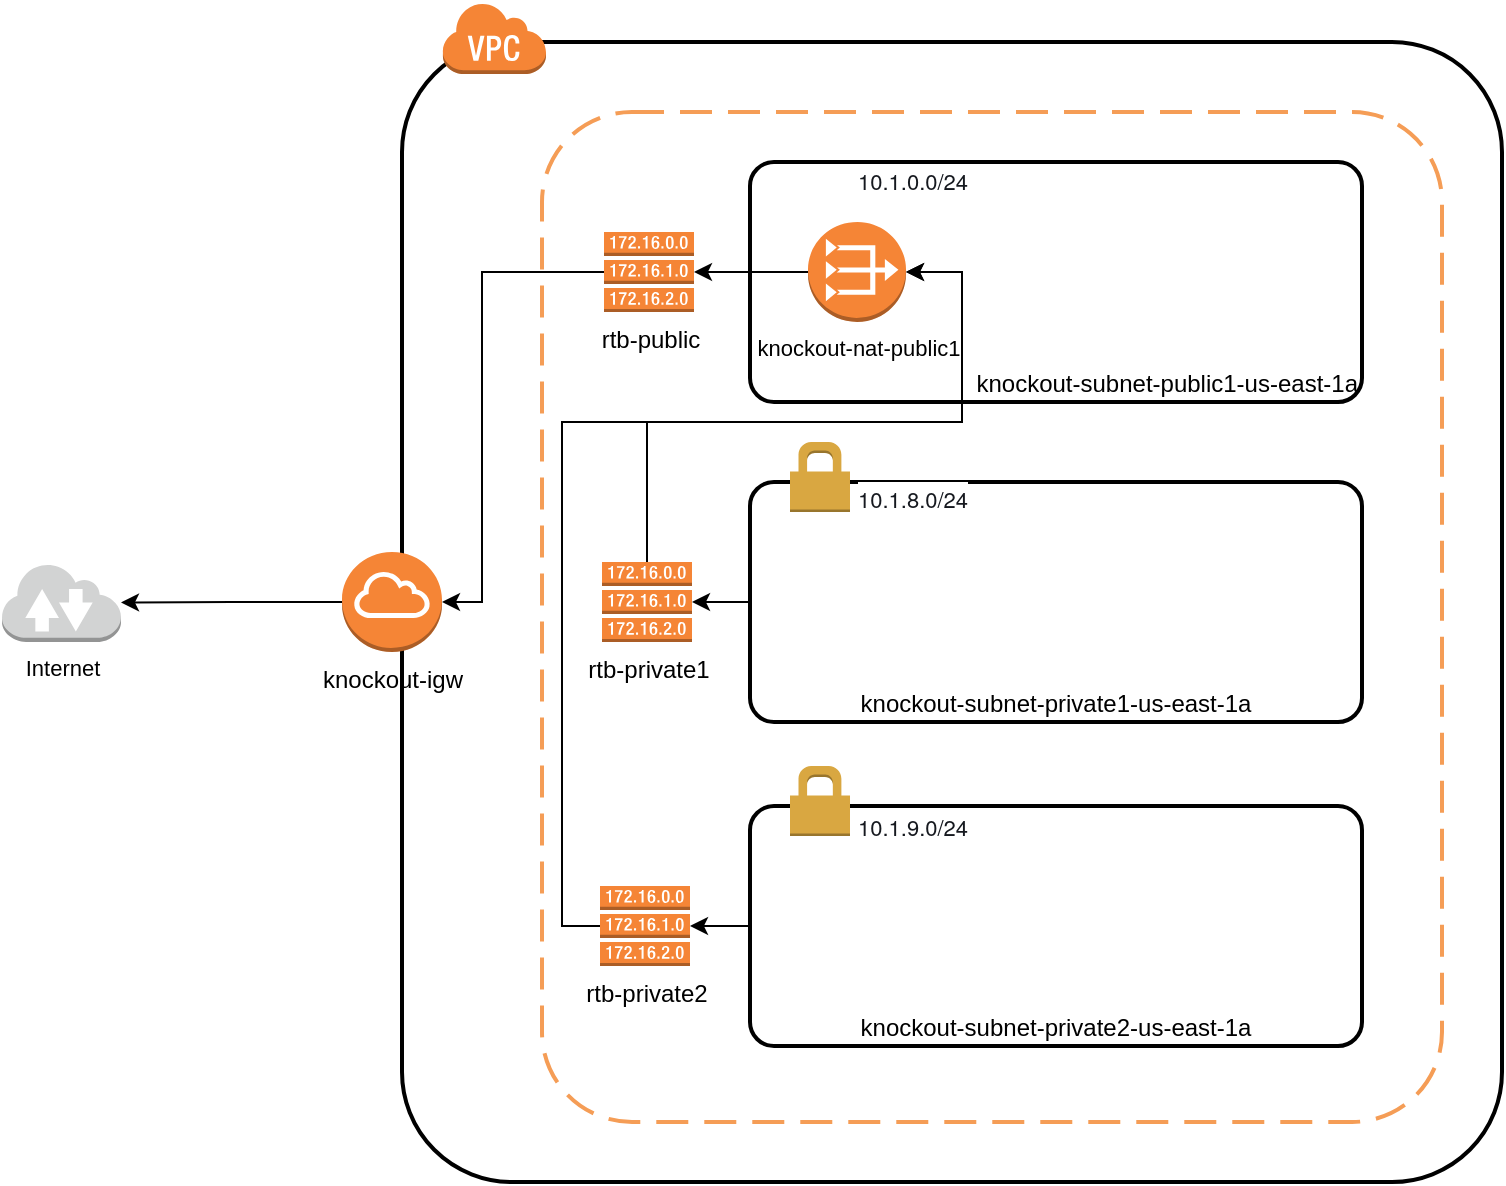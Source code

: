 <mxfile version="20.0.4" type="github">
  <diagram id="C6lLSABtp-0d-aHHRktV" name="Page-1">
    <mxGraphModel dx="1644" dy="515" grid="1" gridSize="10" guides="1" tooltips="1" connect="1" arrows="1" fold="1" page="1" pageScale="1" pageWidth="827" pageHeight="1169" math="0" shadow="0">
      <root>
        <mxCell id="0" />
        <mxCell id="1" parent="0" />
        <mxCell id="lQkfMoKmeb9Hs0Kme1Yj-1" value="" style="rounded=1;arcSize=10;dashed=0;fillColor=none;gradientColor=none;strokeWidth=2;" vertex="1" parent="1">
          <mxGeometry x="50" y="40" width="550" height="570" as="geometry" />
        </mxCell>
        <mxCell id="lQkfMoKmeb9Hs0Kme1Yj-2" value="" style="dashed=0;html=1;shape=mxgraph.aws3.virtual_private_cloud;fillColor=#F58536;gradientColor=none;dashed=0;" vertex="1" parent="1">
          <mxGeometry x="70" y="20" width="52" height="36" as="geometry" />
        </mxCell>
        <mxCell id="lQkfMoKmeb9Hs0Kme1Yj-4" value="" style="rounded=1;arcSize=10;dashed=1;strokeColor=#F59D56;fillColor=none;gradientColor=none;dashPattern=8 4;strokeWidth=2;verticalAlign=top;" vertex="1" parent="1">
          <mxGeometry x="120" y="75" width="450" height="505" as="geometry" />
        </mxCell>
        <mxCell id="lQkfMoKmeb9Hs0Kme1Yj-6" value="knockout-subnet-public1-us-east-1a" style="rounded=1;arcSize=10;dashed=0;fillColor=none;gradientColor=none;strokeWidth=2;verticalAlign=bottom;align=right;" vertex="1" parent="1">
          <mxGeometry x="224" y="100" width="306" height="120" as="geometry" />
        </mxCell>
        <mxCell id="lQkfMoKmeb9Hs0Kme1Yj-42" style="edgeStyle=orthogonalEdgeStyle;rounded=0;orthogonalLoop=1;jettySize=auto;html=1;entryX=1;entryY=0.5;entryDx=0;entryDy=0;entryPerimeter=0;fontSize=11;" edge="1" parent="1" source="lQkfMoKmeb9Hs0Kme1Yj-8" target="lQkfMoKmeb9Hs0Kme1Yj-20">
          <mxGeometry relative="1" as="geometry" />
        </mxCell>
        <mxCell id="lQkfMoKmeb9Hs0Kme1Yj-8" value="knockout-subnet-private1-us-east-1a" style="rounded=1;arcSize=10;dashed=0;fillColor=none;gradientColor=none;strokeWidth=2;verticalAlign=bottom;align=center;" vertex="1" parent="1">
          <mxGeometry x="224" y="260" width="306" height="120" as="geometry" />
        </mxCell>
        <mxCell id="lQkfMoKmeb9Hs0Kme1Yj-9" value="" style="dashed=0;html=1;shape=mxgraph.aws3.permissions;fillColor=#D9A741;gradientColor=none;dashed=0;" vertex="1" parent="1">
          <mxGeometry x="244" y="240" width="30" height="35" as="geometry" />
        </mxCell>
        <mxCell id="lQkfMoKmeb9Hs0Kme1Yj-43" style="edgeStyle=orthogonalEdgeStyle;rounded=0;orthogonalLoop=1;jettySize=auto;html=1;entryX=1;entryY=0.5;entryDx=0;entryDy=0;entryPerimeter=0;fontSize=11;" edge="1" parent="1" source="lQkfMoKmeb9Hs0Kme1Yj-10" target="lQkfMoKmeb9Hs0Kme1Yj-18">
          <mxGeometry relative="1" as="geometry" />
        </mxCell>
        <mxCell id="lQkfMoKmeb9Hs0Kme1Yj-10" value="knockout-subnet-private2-us-east-1a" style="rounded=1;arcSize=10;dashed=0;fillColor=none;gradientColor=none;strokeWidth=2;verticalAlign=bottom;align=center;" vertex="1" parent="1">
          <mxGeometry x="224" y="422" width="306" height="120" as="geometry" />
        </mxCell>
        <mxCell id="lQkfMoKmeb9Hs0Kme1Yj-11" value="" style="dashed=0;html=1;shape=mxgraph.aws3.permissions;fillColor=#D9A741;gradientColor=none;dashed=0;" vertex="1" parent="1">
          <mxGeometry x="244" y="402" width="30" height="35" as="geometry" />
        </mxCell>
        <mxCell id="lQkfMoKmeb9Hs0Kme1Yj-40" style="edgeStyle=orthogonalEdgeStyle;rounded=0;orthogonalLoop=1;jettySize=auto;html=1;fontSize=11;" edge="1" parent="1" source="lQkfMoKmeb9Hs0Kme1Yj-17" target="lQkfMoKmeb9Hs0Kme1Yj-35">
          <mxGeometry relative="1" as="geometry" />
        </mxCell>
        <mxCell id="lQkfMoKmeb9Hs0Kme1Yj-17" value="knockout-igw" style="outlineConnect=0;dashed=0;verticalLabelPosition=bottom;verticalAlign=top;align=center;html=1;shape=mxgraph.aws3.internet_gateway;fillColor=#F58536;gradientColor=none;" vertex="1" parent="1">
          <mxGeometry x="20" y="295" width="50" height="50" as="geometry" />
        </mxCell>
        <mxCell id="lQkfMoKmeb9Hs0Kme1Yj-45" style="edgeStyle=orthogonalEdgeStyle;rounded=0;orthogonalLoop=1;jettySize=auto;html=1;entryX=1;entryY=0.5;entryDx=0;entryDy=0;entryPerimeter=0;fontSize=11;" edge="1" parent="1" source="lQkfMoKmeb9Hs0Kme1Yj-18" target="lQkfMoKmeb9Hs0Kme1Yj-31">
          <mxGeometry relative="1" as="geometry">
            <Array as="points">
              <mxPoint x="130" y="482" />
              <mxPoint x="130" y="230" />
              <mxPoint x="330" y="230" />
              <mxPoint x="330" y="155" />
            </Array>
          </mxGeometry>
        </mxCell>
        <mxCell id="lQkfMoKmeb9Hs0Kme1Yj-18" value="rtb-private2" style="outlineConnect=0;dashed=0;verticalLabelPosition=bottom;verticalAlign=top;align=center;html=1;shape=mxgraph.aws3.route_table;fillColor=#F58536;gradientColor=none;" vertex="1" parent="1">
          <mxGeometry x="149" y="462" width="45" height="40" as="geometry" />
        </mxCell>
        <mxCell id="lQkfMoKmeb9Hs0Kme1Yj-41" style="edgeStyle=orthogonalEdgeStyle;rounded=0;orthogonalLoop=1;jettySize=auto;html=1;entryX=1;entryY=0.5;entryDx=0;entryDy=0;entryPerimeter=0;fontSize=11;" edge="1" parent="1" source="lQkfMoKmeb9Hs0Kme1Yj-20" target="lQkfMoKmeb9Hs0Kme1Yj-31">
          <mxGeometry relative="1" as="geometry">
            <Array as="points">
              <mxPoint x="173" y="230" />
              <mxPoint x="330" y="230" />
              <mxPoint x="330" y="155" />
            </Array>
          </mxGeometry>
        </mxCell>
        <mxCell id="lQkfMoKmeb9Hs0Kme1Yj-20" value="rtb-private1" style="outlineConnect=0;dashed=0;verticalLabelPosition=bottom;verticalAlign=top;align=center;html=1;shape=mxgraph.aws3.route_table;fillColor=#F58536;gradientColor=none;" vertex="1" parent="1">
          <mxGeometry x="150" y="300" width="45" height="40" as="geometry" />
        </mxCell>
        <mxCell id="lQkfMoKmeb9Hs0Kme1Yj-37" style="edgeStyle=orthogonalEdgeStyle;rounded=0;orthogonalLoop=1;jettySize=auto;html=1;entryX=1;entryY=0.5;entryDx=0;entryDy=0;entryPerimeter=0;fontSize=11;" edge="1" parent="1" source="lQkfMoKmeb9Hs0Kme1Yj-21" target="lQkfMoKmeb9Hs0Kme1Yj-17">
          <mxGeometry relative="1" as="geometry">
            <Array as="points">
              <mxPoint x="90" y="155" />
              <mxPoint x="90" y="320" />
            </Array>
          </mxGeometry>
        </mxCell>
        <mxCell id="lQkfMoKmeb9Hs0Kme1Yj-21" value="rtb-public" style="outlineConnect=0;dashed=0;verticalLabelPosition=bottom;verticalAlign=top;align=center;html=1;shape=mxgraph.aws3.route_table;fillColor=#F58536;gradientColor=none;" vertex="1" parent="1">
          <mxGeometry x="151" y="135" width="45" height="40" as="geometry" />
        </mxCell>
        <mxCell id="lQkfMoKmeb9Hs0Kme1Yj-22" value="&lt;meta charset=&quot;utf-8&quot; style=&quot;font-size: 11px;&quot;&gt;&lt;span style=&quot;color: rgb(22, 25, 31); font-family: &amp;quot;Amazon Ember&amp;quot;, &amp;quot;Helvetica Neue&amp;quot;, Roboto, Arial, sans-serif; font-size: 11px; font-style: normal; font-variant-ligatures: normal; font-variant-caps: normal; font-weight: 400; letter-spacing: normal; orphans: 2; text-align: start; text-indent: 0px; text-transform: none; widows: 2; word-spacing: 0px; -webkit-text-stroke-width: 0px; background-color: rgb(255, 255, 255); text-decoration-thickness: initial; text-decoration-style: initial; text-decoration-color: initial; float: none; display: inline !important;&quot;&gt;10.1.8.0/24&lt;/span&gt;" style="text;whiteSpace=wrap;html=1;fontSize=11;" vertex="1" parent="1">
          <mxGeometry x="276" y="255" width="100" height="40" as="geometry" />
        </mxCell>
        <mxCell id="lQkfMoKmeb9Hs0Kme1Yj-23" value="&lt;meta charset=&quot;utf-8&quot; style=&quot;font-size: 11px;&quot;&gt;&lt;span style=&quot;color: rgb(22, 25, 31); font-family: &amp;quot;Amazon Ember&amp;quot;, &amp;quot;Helvetica Neue&amp;quot;, Roboto, Arial, sans-serif; font-size: 11px; font-style: normal; font-variant-ligatures: normal; font-variant-caps: normal; font-weight: 400; letter-spacing: normal; orphans: 2; text-align: start; text-indent: 0px; text-transform: none; widows: 2; word-spacing: 0px; -webkit-text-stroke-width: 0px; background-color: rgb(255, 255, 255); text-decoration-thickness: initial; text-decoration-style: initial; text-decoration-color: initial; float: none; display: inline !important;&quot;&gt;10.1.9.0/24&lt;/span&gt;" style="text;whiteSpace=wrap;html=1;fontSize=11;" vertex="1" parent="1">
          <mxGeometry x="276" y="419" width="100" height="40" as="geometry" />
        </mxCell>
        <mxCell id="lQkfMoKmeb9Hs0Kme1Yj-24" value="&lt;meta charset=&quot;utf-8&quot; style=&quot;font-size: 11px;&quot;&gt;&lt;span style=&quot;color: rgb(22, 25, 31); font-family: &amp;quot;Amazon Ember&amp;quot;, &amp;quot;Helvetica Neue&amp;quot;, Roboto, Arial, sans-serif; font-size: 11px; font-style: normal; font-variant-ligatures: normal; font-variant-caps: normal; font-weight: 400; letter-spacing: normal; orphans: 2; text-align: start; text-indent: 0px; text-transform: none; widows: 2; word-spacing: 0px; -webkit-text-stroke-width: 0px; background-color: rgb(255, 255, 255); text-decoration-thickness: initial; text-decoration-style: initial; text-decoration-color: initial; float: none; display: inline !important;&quot;&gt;10.1.0.0/24&lt;/span&gt;" style="text;whiteSpace=wrap;html=1;fontSize=11;" vertex="1" parent="1">
          <mxGeometry x="276" y="96" width="100" height="40" as="geometry" />
        </mxCell>
        <mxCell id="lQkfMoKmeb9Hs0Kme1Yj-38" style="edgeStyle=orthogonalEdgeStyle;rounded=0;orthogonalLoop=1;jettySize=auto;html=1;entryX=1;entryY=0.5;entryDx=0;entryDy=0;entryPerimeter=0;fontSize=11;" edge="1" parent="1" source="lQkfMoKmeb9Hs0Kme1Yj-31" target="lQkfMoKmeb9Hs0Kme1Yj-21">
          <mxGeometry relative="1" as="geometry" />
        </mxCell>
        <mxCell id="lQkfMoKmeb9Hs0Kme1Yj-31" value="knockout-nat-public1" style="outlineConnect=0;dashed=0;verticalLabelPosition=bottom;verticalAlign=top;align=center;html=1;shape=mxgraph.aws3.vpc_nat_gateway;fillColor=#F58536;gradientColor=none;fontSize=11;" vertex="1" parent="1">
          <mxGeometry x="253" y="130" width="49" height="50" as="geometry" />
        </mxCell>
        <mxCell id="lQkfMoKmeb9Hs0Kme1Yj-35" value="Internet" style="outlineConnect=0;dashed=0;verticalLabelPosition=bottom;verticalAlign=top;align=center;html=1;shape=mxgraph.aws3.internet_2;fillColor=#D2D3D3;gradientColor=none;fontSize=11;" vertex="1" parent="1">
          <mxGeometry x="-150" y="300.5" width="59.5" height="39.5" as="geometry" />
        </mxCell>
      </root>
    </mxGraphModel>
  </diagram>
</mxfile>
